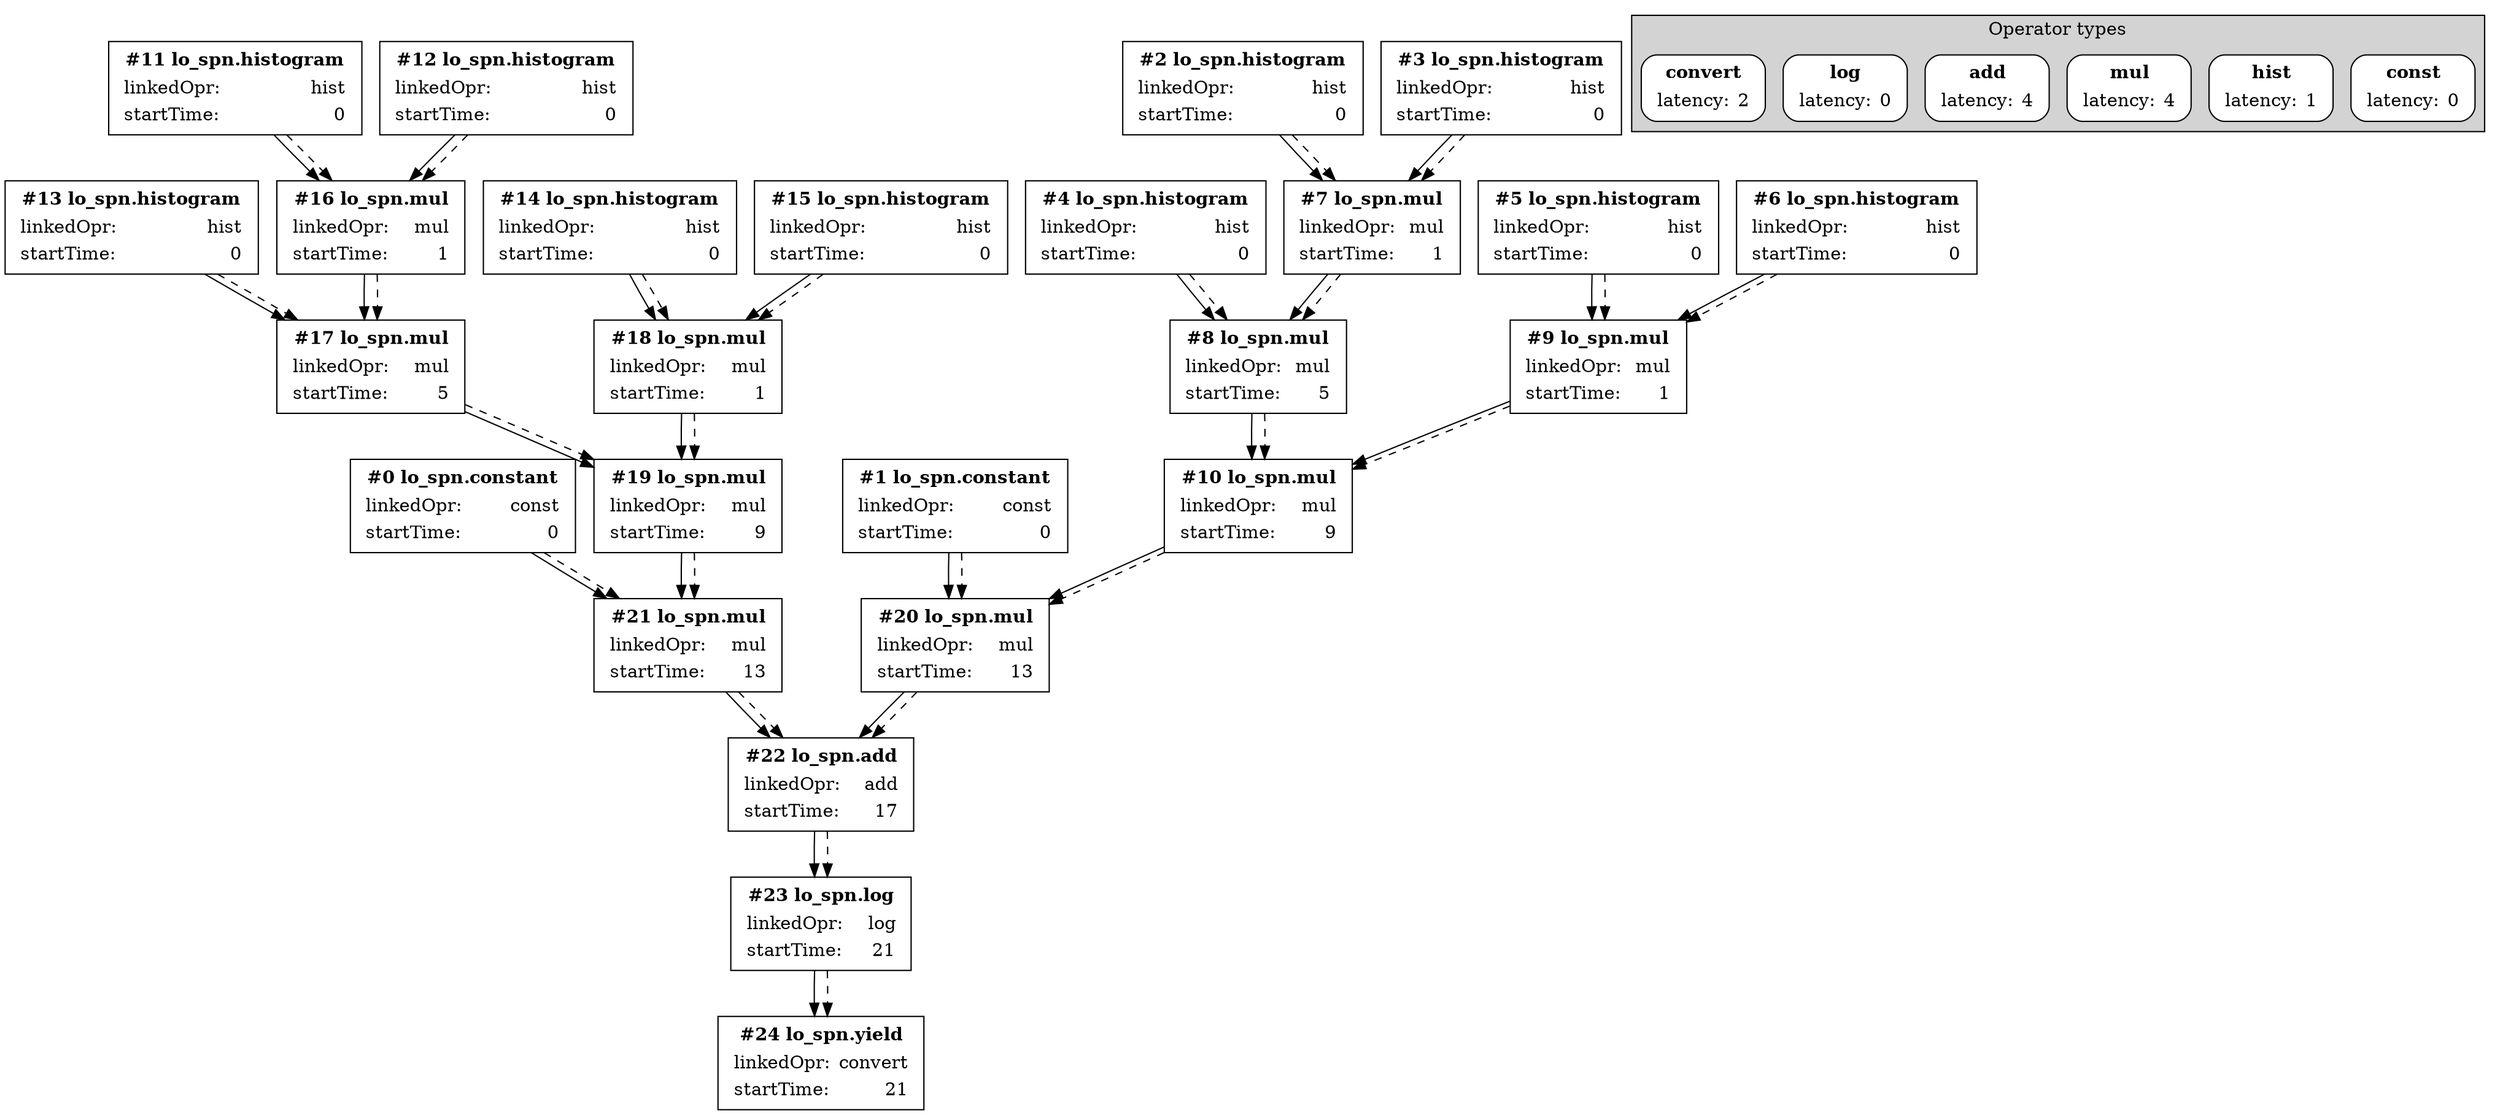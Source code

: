 digraph G {
  rankdir = TB     // top to bottom
  splines = spline // draw edges and route around nodes
  nodesep = 0.2    // horizontal compression
  ranksep = 0.5    // vertical compression
  node [shape=box] // default node style
  compound = true  // allow edges between subgraphs

  // Operations
  subgraph dependence_graph {
    op0 [label = <<TABLE BORDER="0">
      <TR><TD COLSPAN="2"><B>#0 lo_spn.constant</B></TD></TR>
      <TR><TD ALIGN="LEFT">linkedOpr:</TD><TD ALIGN="RIGHT">const</TD></TR>
      <TR><TD ALIGN="LEFT">startTime:</TD><TD ALIGN="RIGHT">0</TD></TR>
    </TABLE>>]
    op1 [label = <<TABLE BORDER="0">
      <TR><TD COLSPAN="2"><B>#1 lo_spn.constant</B></TD></TR>
      <TR><TD ALIGN="LEFT">linkedOpr:</TD><TD ALIGN="RIGHT">const</TD></TR>
      <TR><TD ALIGN="LEFT">startTime:</TD><TD ALIGN="RIGHT">0</TD></TR>
    </TABLE>>]
    op2 [label = <<TABLE BORDER="0">
      <TR><TD COLSPAN="2"><B>#2 lo_spn.histogram</B></TD></TR>
      <TR><TD ALIGN="LEFT">linkedOpr:</TD><TD ALIGN="RIGHT">hist</TD></TR>
      <TR><TD ALIGN="LEFT">startTime:</TD><TD ALIGN="RIGHT">0</TD></TR>
    </TABLE>>]
    op3 [label = <<TABLE BORDER="0">
      <TR><TD COLSPAN="2"><B>#3 lo_spn.histogram</B></TD></TR>
      <TR><TD ALIGN="LEFT">linkedOpr:</TD><TD ALIGN="RIGHT">hist</TD></TR>
      <TR><TD ALIGN="LEFT">startTime:</TD><TD ALIGN="RIGHT">0</TD></TR>
    </TABLE>>]
    op4 [label = <<TABLE BORDER="0">
      <TR><TD COLSPAN="2"><B>#4 lo_spn.histogram</B></TD></TR>
      <TR><TD ALIGN="LEFT">linkedOpr:</TD><TD ALIGN="RIGHT">hist</TD></TR>
      <TR><TD ALIGN="LEFT">startTime:</TD><TD ALIGN="RIGHT">0</TD></TR>
    </TABLE>>]
    op5 [label = <<TABLE BORDER="0">
      <TR><TD COLSPAN="2"><B>#5 lo_spn.histogram</B></TD></TR>
      <TR><TD ALIGN="LEFT">linkedOpr:</TD><TD ALIGN="RIGHT">hist</TD></TR>
      <TR><TD ALIGN="LEFT">startTime:</TD><TD ALIGN="RIGHT">0</TD></TR>
    </TABLE>>]
    op6 [label = <<TABLE BORDER="0">
      <TR><TD COLSPAN="2"><B>#6 lo_spn.histogram</B></TD></TR>
      <TR><TD ALIGN="LEFT">linkedOpr:</TD><TD ALIGN="RIGHT">hist</TD></TR>
      <TR><TD ALIGN="LEFT">startTime:</TD><TD ALIGN="RIGHT">0</TD></TR>
    </TABLE>>]
    op7 [label = <<TABLE BORDER="0">
      <TR><TD COLSPAN="2"><B>#7 lo_spn.mul</B></TD></TR>
      <TR><TD ALIGN="LEFT">linkedOpr:</TD><TD ALIGN="RIGHT">mul</TD></TR>
      <TR><TD ALIGN="LEFT">startTime:</TD><TD ALIGN="RIGHT">1</TD></TR>
    </TABLE>>]
    op8 [label = <<TABLE BORDER="0">
      <TR><TD COLSPAN="2"><B>#8 lo_spn.mul</B></TD></TR>
      <TR><TD ALIGN="LEFT">linkedOpr:</TD><TD ALIGN="RIGHT">mul</TD></TR>
      <TR><TD ALIGN="LEFT">startTime:</TD><TD ALIGN="RIGHT">5</TD></TR>
    </TABLE>>]
    op9 [label = <<TABLE BORDER="0">
      <TR><TD COLSPAN="2"><B>#9 lo_spn.mul</B></TD></TR>
      <TR><TD ALIGN="LEFT">linkedOpr:</TD><TD ALIGN="RIGHT">mul</TD></TR>
      <TR><TD ALIGN="LEFT">startTime:</TD><TD ALIGN="RIGHT">1</TD></TR>
    </TABLE>>]
    op10 [label = <<TABLE BORDER="0">
      <TR><TD COLSPAN="2"><B>#10 lo_spn.mul</B></TD></TR>
      <TR><TD ALIGN="LEFT">linkedOpr:</TD><TD ALIGN="RIGHT">mul</TD></TR>
      <TR><TD ALIGN="LEFT">startTime:</TD><TD ALIGN="RIGHT">9</TD></TR>
    </TABLE>>]
    op11 [label = <<TABLE BORDER="0">
      <TR><TD COLSPAN="2"><B>#11 lo_spn.histogram</B></TD></TR>
      <TR><TD ALIGN="LEFT">linkedOpr:</TD><TD ALIGN="RIGHT">hist</TD></TR>
      <TR><TD ALIGN="LEFT">startTime:</TD><TD ALIGN="RIGHT">0</TD></TR>
    </TABLE>>]
    op12 [label = <<TABLE BORDER="0">
      <TR><TD COLSPAN="2"><B>#12 lo_spn.histogram</B></TD></TR>
      <TR><TD ALIGN="LEFT">linkedOpr:</TD><TD ALIGN="RIGHT">hist</TD></TR>
      <TR><TD ALIGN="LEFT">startTime:</TD><TD ALIGN="RIGHT">0</TD></TR>
    </TABLE>>]
    op13 [label = <<TABLE BORDER="0">
      <TR><TD COLSPAN="2"><B>#13 lo_spn.histogram</B></TD></TR>
      <TR><TD ALIGN="LEFT">linkedOpr:</TD><TD ALIGN="RIGHT">hist</TD></TR>
      <TR><TD ALIGN="LEFT">startTime:</TD><TD ALIGN="RIGHT">0</TD></TR>
    </TABLE>>]
    op14 [label = <<TABLE BORDER="0">
      <TR><TD COLSPAN="2"><B>#14 lo_spn.histogram</B></TD></TR>
      <TR><TD ALIGN="LEFT">linkedOpr:</TD><TD ALIGN="RIGHT">hist</TD></TR>
      <TR><TD ALIGN="LEFT">startTime:</TD><TD ALIGN="RIGHT">0</TD></TR>
    </TABLE>>]
    op15 [label = <<TABLE BORDER="0">
      <TR><TD COLSPAN="2"><B>#15 lo_spn.histogram</B></TD></TR>
      <TR><TD ALIGN="LEFT">linkedOpr:</TD><TD ALIGN="RIGHT">hist</TD></TR>
      <TR><TD ALIGN="LEFT">startTime:</TD><TD ALIGN="RIGHT">0</TD></TR>
    </TABLE>>]
    op16 [label = <<TABLE BORDER="0">
      <TR><TD COLSPAN="2"><B>#16 lo_spn.mul</B></TD></TR>
      <TR><TD ALIGN="LEFT">linkedOpr:</TD><TD ALIGN="RIGHT">mul</TD></TR>
      <TR><TD ALIGN="LEFT">startTime:</TD><TD ALIGN="RIGHT">1</TD></TR>
    </TABLE>>]
    op17 [label = <<TABLE BORDER="0">
      <TR><TD COLSPAN="2"><B>#17 lo_spn.mul</B></TD></TR>
      <TR><TD ALIGN="LEFT">linkedOpr:</TD><TD ALIGN="RIGHT">mul</TD></TR>
      <TR><TD ALIGN="LEFT">startTime:</TD><TD ALIGN="RIGHT">5</TD></TR>
    </TABLE>>]
    op18 [label = <<TABLE BORDER="0">
      <TR><TD COLSPAN="2"><B>#18 lo_spn.mul</B></TD></TR>
      <TR><TD ALIGN="LEFT">linkedOpr:</TD><TD ALIGN="RIGHT">mul</TD></TR>
      <TR><TD ALIGN="LEFT">startTime:</TD><TD ALIGN="RIGHT">1</TD></TR>
    </TABLE>>]
    op19 [label = <<TABLE BORDER="0">
      <TR><TD COLSPAN="2"><B>#19 lo_spn.mul</B></TD></TR>
      <TR><TD ALIGN="LEFT">linkedOpr:</TD><TD ALIGN="RIGHT">mul</TD></TR>
      <TR><TD ALIGN="LEFT">startTime:</TD><TD ALIGN="RIGHT">9</TD></TR>
    </TABLE>>]
    op20 [label = <<TABLE BORDER="0">
      <TR><TD COLSPAN="2"><B>#20 lo_spn.mul</B></TD></TR>
      <TR><TD ALIGN="LEFT">linkedOpr:</TD><TD ALIGN="RIGHT">mul</TD></TR>
      <TR><TD ALIGN="LEFT">startTime:</TD><TD ALIGN="RIGHT">13</TD></TR>
    </TABLE>>]
    op21 [label = <<TABLE BORDER="0">
      <TR><TD COLSPAN="2"><B>#21 lo_spn.mul</B></TD></TR>
      <TR><TD ALIGN="LEFT">linkedOpr:</TD><TD ALIGN="RIGHT">mul</TD></TR>
      <TR><TD ALIGN="LEFT">startTime:</TD><TD ALIGN="RIGHT">13</TD></TR>
    </TABLE>>]
    op22 [label = <<TABLE BORDER="0">
      <TR><TD COLSPAN="2"><B>#22 lo_spn.add</B></TD></TR>
      <TR><TD ALIGN="LEFT">linkedOpr:</TD><TD ALIGN="RIGHT">add</TD></TR>
      <TR><TD ALIGN="LEFT">startTime:</TD><TD ALIGN="RIGHT">17</TD></TR>
    </TABLE>>]
    op23 [label = <<TABLE BORDER="0">
      <TR><TD COLSPAN="2"><B>#23 lo_spn.log</B></TD></TR>
      <TR><TD ALIGN="LEFT">linkedOpr:</TD><TD ALIGN="RIGHT">log</TD></TR>
      <TR><TD ALIGN="LEFT">startTime:</TD><TD ALIGN="RIGHT">21</TD></TR>
    </TABLE>>]
    op24 [label = <<TABLE BORDER="0">
      <TR><TD COLSPAN="2"><B>#24 lo_spn.yield</B></TD></TR>
      <TR><TD ALIGN="LEFT">linkedOpr:</TD><TD ALIGN="RIGHT">convert</TD></TR>
      <TR><TD ALIGN="LEFT">startTime:</TD><TD ALIGN="RIGHT">21</TD></TR>
    </TABLE>>]

    // Dependences
    op2 -> op7 []
    op3 -> op7 []
    op2 -> op7 [style = dashed ]
    op3 -> op7 [style = dashed ]
    op7 -> op8 []
    op4 -> op8 []
    op7 -> op8 [style = dashed ]
    op4 -> op8 [style = dashed ]
    op5 -> op9 []
    op6 -> op9 []
    op5 -> op9 [style = dashed ]
    op6 -> op9 [style = dashed ]
    op8 -> op10 []
    op9 -> op10 []
    op8 -> op10 [style = dashed ]
    op9 -> op10 [style = dashed ]
    op11 -> op16 []
    op12 -> op16 []
    op11 -> op16 [style = dashed ]
    op12 -> op16 [style = dashed ]
    op16 -> op17 []
    op13 -> op17 []
    op16 -> op17 [style = dashed ]
    op13 -> op17 [style = dashed ]
    op14 -> op18 []
    op15 -> op18 []
    op14 -> op18 [style = dashed ]
    op15 -> op18 [style = dashed ]
    op17 -> op19 []
    op18 -> op19 []
    op17 -> op19 [style = dashed ]
    op18 -> op19 [style = dashed ]
    op10 -> op20 []
    op1 -> op20 []
    op10 -> op20 [style = dashed ]
    op1 -> op20 [style = dashed ]
    op19 -> op21 []
    op0 -> op21 []
    op19 -> op21 [style = dashed ]
    op0 -> op21 [style = dashed ]
    op20 -> op22 []
    op21 -> op22 []
    op20 -> op22 [style = dashed ]
    op21 -> op22 [style = dashed ]
    op22 -> op23 []
    op22 -> op23 [style = dashed ]
    op23 -> op24 []
    op23 -> op24 [style = dashed ]
  }

  // Operator types
  subgraph cluster_operator_types {
    label = "Operator types"
    style = filled fillcolor = lightgray
    node [style = "rounded,filled" fillcolor = white]
    opr0 [label = <<TABLE BORDER="0">
      <TR><TD COLSPAN="2"><B>const</B></TD></TR>
      <TR><TD ALIGN="LEFT">latency:</TD><TD ALIGN="RIGHT">0</TD></TR>
    </TABLE>>]
    opr1 [label = <<TABLE BORDER="0">
      <TR><TD COLSPAN="2"><B>hist</B></TD></TR>
      <TR><TD ALIGN="LEFT">latency:</TD><TD ALIGN="RIGHT">1</TD></TR>
    </TABLE>>]
    opr2 [label = <<TABLE BORDER="0">
      <TR><TD COLSPAN="2"><B>mul</B></TD></TR>
      <TR><TD ALIGN="LEFT">latency:</TD><TD ALIGN="RIGHT">4</TD></TR>
    </TABLE>>]
    opr3 [label = <<TABLE BORDER="0">
      <TR><TD COLSPAN="2"><B>add</B></TD></TR>
      <TR><TD ALIGN="LEFT">latency:</TD><TD ALIGN="RIGHT">4</TD></TR>
    </TABLE>>]
    opr4 [label = <<TABLE BORDER="0">
      <TR><TD COLSPAN="2"><B>log</B></TD></TR>
      <TR><TD ALIGN="LEFT">latency:</TD><TD ALIGN="RIGHT">0</TD></TR>
    </TABLE>>]
    opr5 [label = <<TABLE BORDER="0">
      <TR><TD COLSPAN="2"><B>convert</B></TD></TR>
      <TR><TD ALIGN="LEFT">latency:</TD><TD ALIGN="RIGHT">2</TD></TR>
    </TABLE>>]
  }
}
